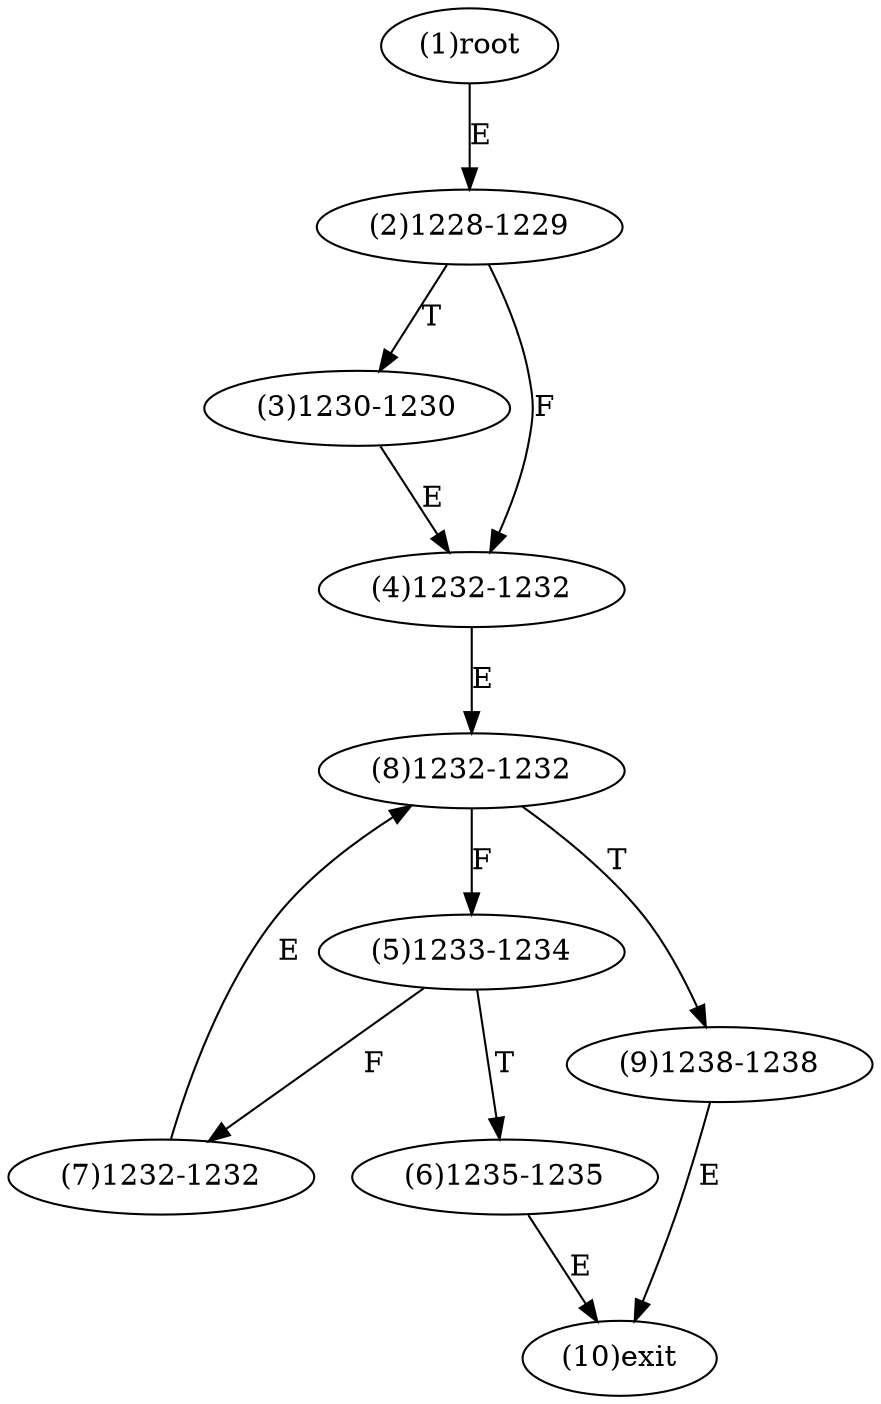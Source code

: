 digraph "" { 
1[ label="(1)root"];
2[ label="(2)1228-1229"];
3[ label="(3)1230-1230"];
4[ label="(4)1232-1232"];
5[ label="(5)1233-1234"];
6[ label="(6)1235-1235"];
7[ label="(7)1232-1232"];
8[ label="(8)1232-1232"];
9[ label="(9)1238-1238"];
10[ label="(10)exit"];
1->2[ label="E"];
2->4[ label="F"];
2->3[ label="T"];
3->4[ label="E"];
4->8[ label="E"];
5->7[ label="F"];
5->6[ label="T"];
6->10[ label="E"];
7->8[ label="E"];
8->5[ label="F"];
8->9[ label="T"];
9->10[ label="E"];
}